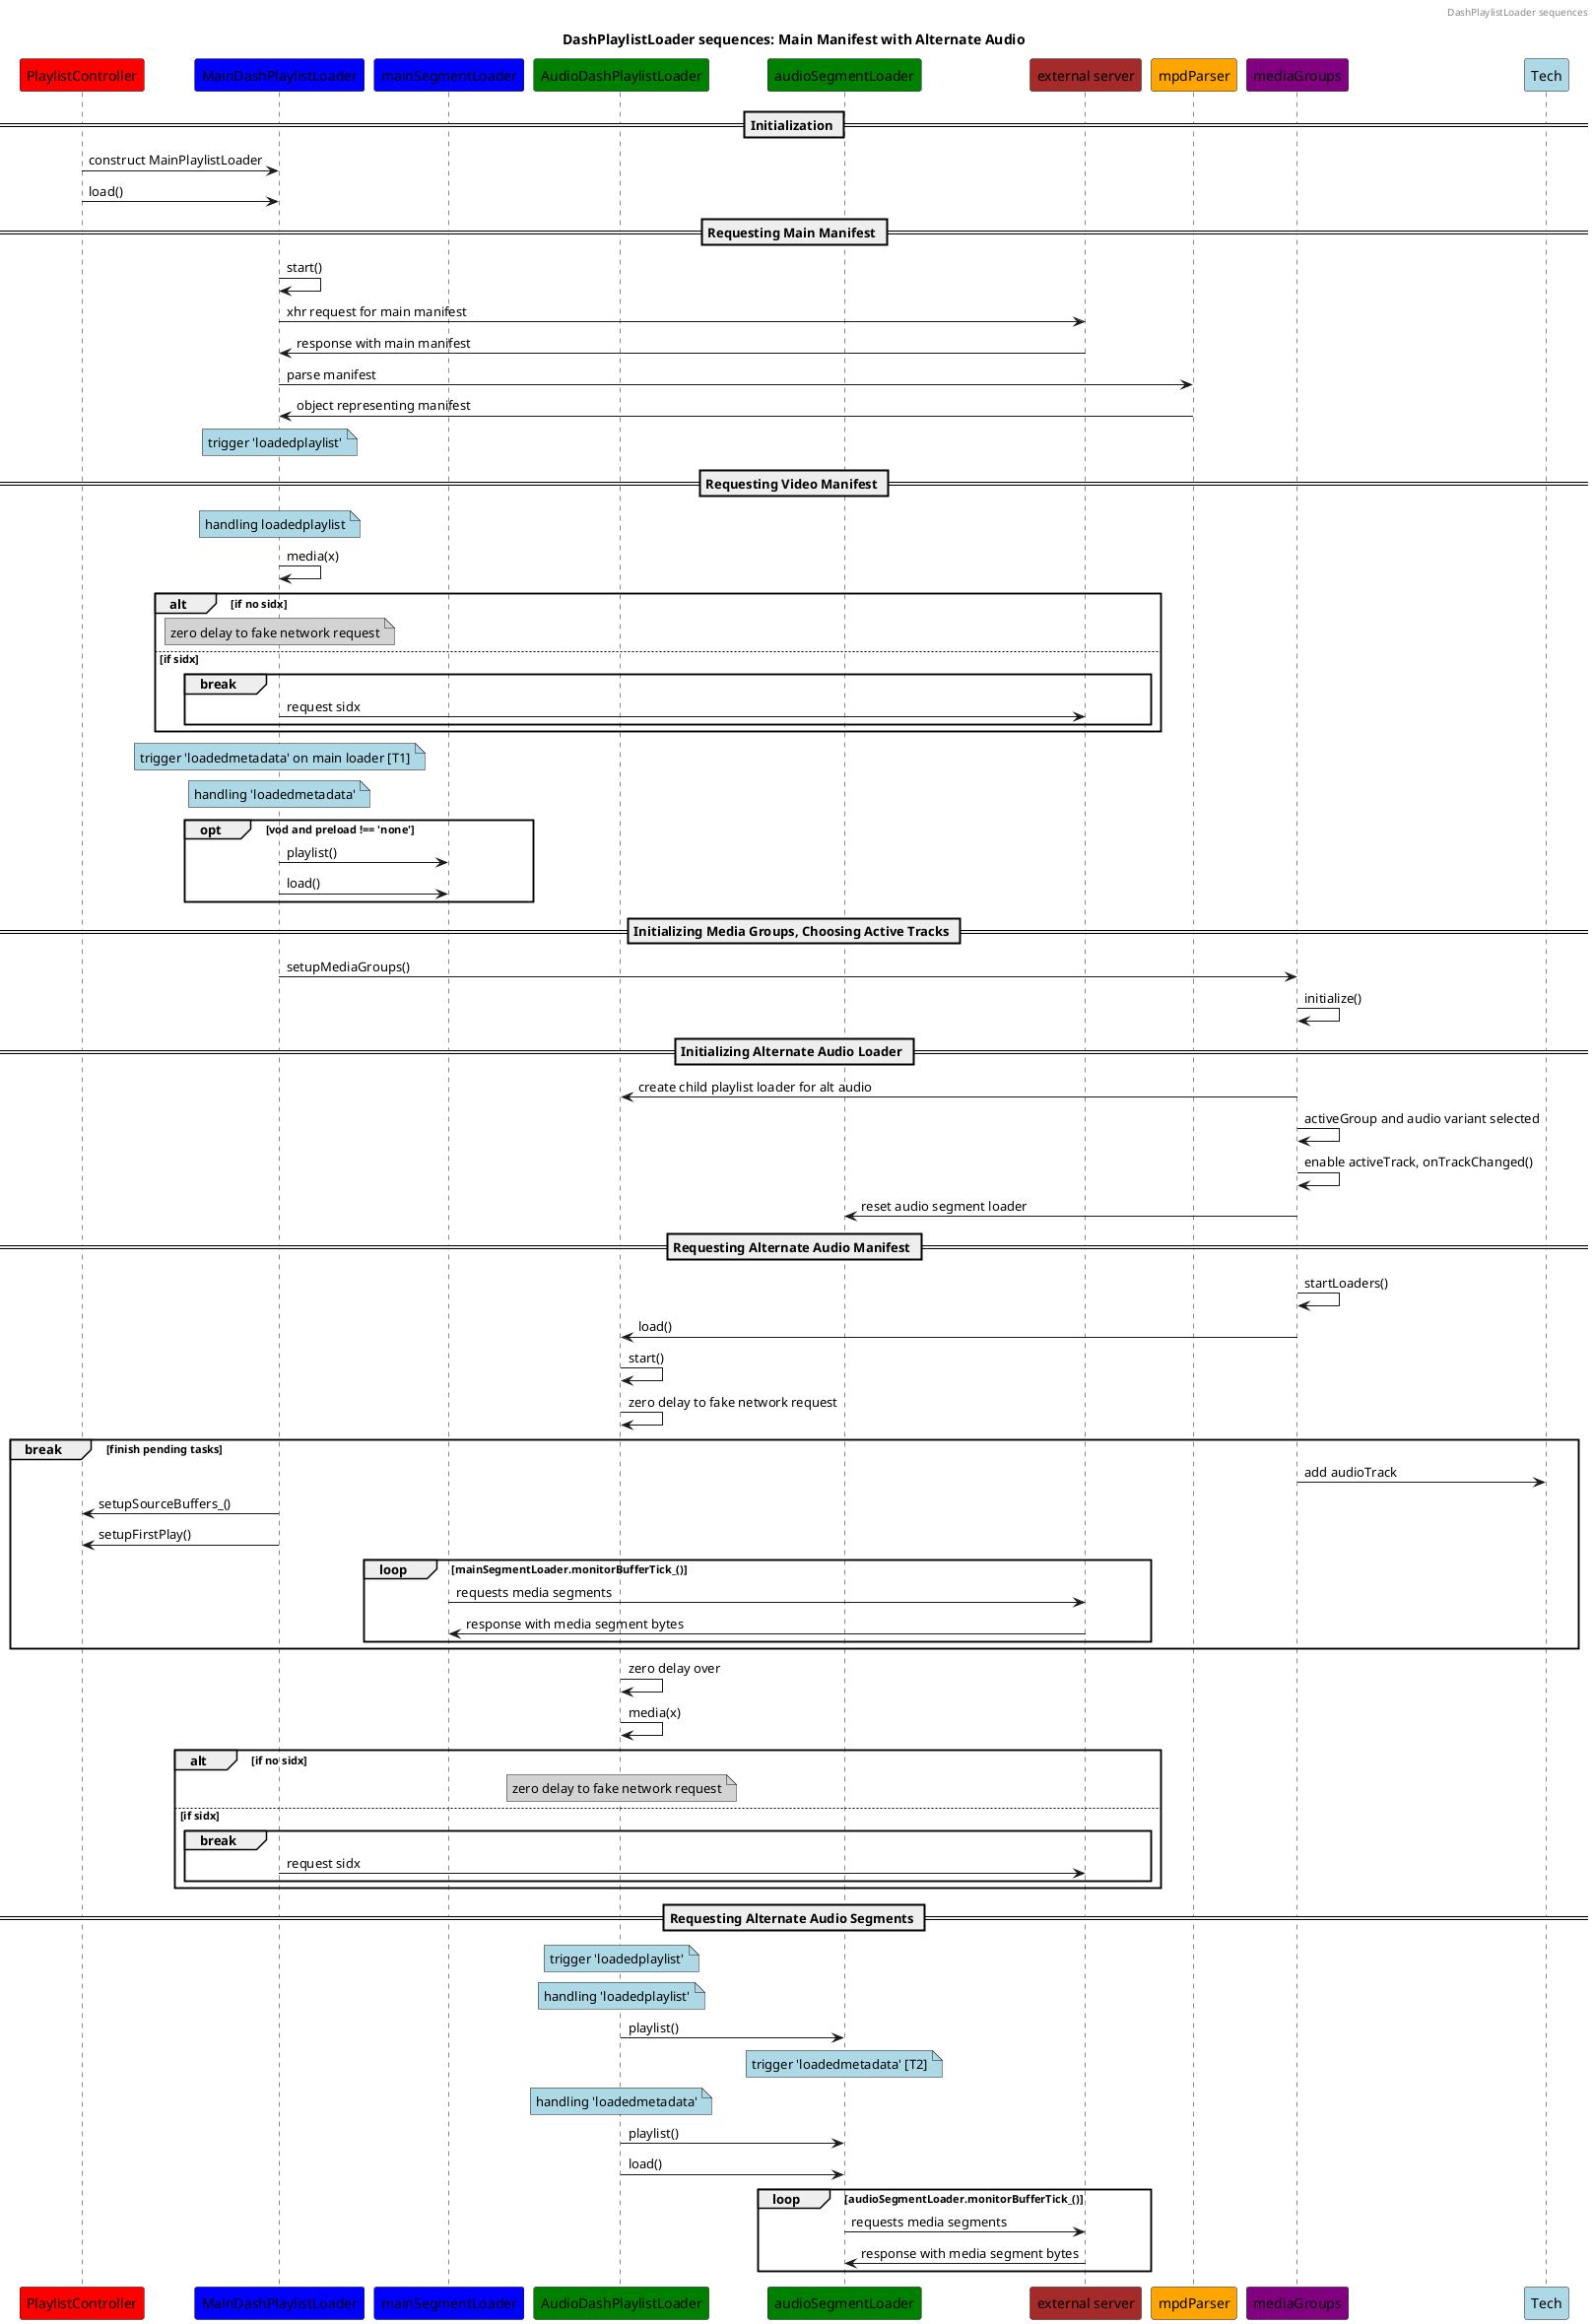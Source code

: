 @startuml

header DashPlaylistLoader sequences
title DashPlaylistLoader sequences: Main Manifest with Alternate Audio

Participant "PlaylistController" as PC #red
Participant "MainDashPlaylistLoader" as MPL #blue
Participant "mainSegmentLoader" as SL #blue
Participant "AudioDashPlaylistLoader" as APL #green
Participant "audioSegmentLoader" as ASL #green
Participant "external server" as ext #brown
Participant "mpdParser" as parser #orange
Participant "mediaGroups" as MG #purple
Participant Tech #lightblue

== Initialization ==

PC -> MPL : construct MainPlaylistLoader
PC -> MPL: load()

== Requesting Main Manifest ==

MPL -> MPL : start()

MPL -> ext: xhr request for main manifest
ext -> MPL : response with main manifest

MPL -> parser: parse manifest
parser -> MPL: object representing manifest

note over MPL #lightblue: trigger 'loadedplaylist'

== Requesting Video Manifest ==

note over MPL #lightblue: handling loadedplaylist
MPL -> MPL: media(x)

alt if no sidx
  note over MPL #lightgray: zero delay to fake network request
else if sidx
  break
    MPL -> ext: request sidx
  end
end

note over MPL #lightblue: trigger 'loadedmetadata' on main loader [T1]

note over MPL #lightblue: handling 'loadedmetadata'

opt vod and preload !== 'none'

  MPL -> SL: playlist()
  MPL -> SL: load()

end

== Initializing Media Groups, Choosing Active Tracks ==

MPL -> MG: setupMediaGroups()
MG -> MG: initialize()

== Initializing Alternate Audio Loader ==

MG -> APL: create child playlist loader for alt audio

MG -> MG: activeGroup and audio variant selected
MG -> MG: enable activeTrack, onTrackChanged()
MG -> ASL: reset audio segment loader

== Requesting Alternate Audio Manifest ==

MG -> MG: startLoaders()

MG -> APL: load()
APL -> APL: start()
APL -> APL: zero delay to fake network request

break finish pending tasks
  MG -> Tech: add audioTrack
  MPL -> PC: setupSourceBuffers_()
  MPL -> PC: setupFirstPlay()

  loop mainSegmentLoader.monitorBufferTick_()
    SL -> ext: requests media segments
    ext -> SL: response with media segment bytes
  end
end

APL -> APL: zero delay over
APL -> APL: media(x)

alt if no sidx
  note over APL #lightgray: zero delay to fake network request
else if sidx
  break
    MPL -> ext: request sidx
  end
end

== Requesting Alternate Audio Segments ==

note over APL #lightblue: trigger 'loadedplaylist'
note over APL #lightblue: handling 'loadedplaylist'
APL -> ASL: playlist()


note over ASL #lightblue: trigger 'loadedmetadata' [T2]
note over APL #lightblue: handling 'loadedmetadata'
APL -> ASL: playlist()
APL -> ASL: load()

loop audioSegmentLoader.monitorBufferTick_()

  ASL -> ext: requests media segments
  ext -> ASL: response with media segment bytes

end

@enduml

